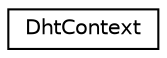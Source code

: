 digraph "Graphical Class Hierarchy"
{
  edge [fontname="Helvetica",fontsize="10",labelfontname="Helvetica",labelfontsize="10"];
  node [fontname="Helvetica",fontsize="10",shape=record];
  rankdir="LR";
  Node0 [label="DhtContext",height=0.2,width=0.4,color="black", fillcolor="white", style="filled",URL="$struct_dht_context.html"];
}
